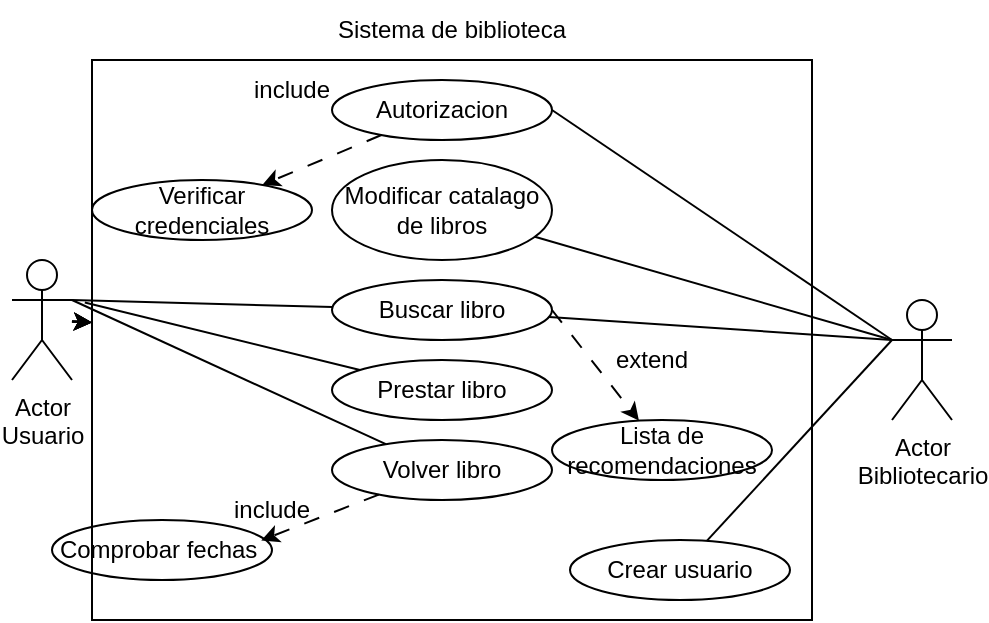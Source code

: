 <mxfile>
    <diagram id="BfuPQmWUCtc2PQ5sMBg7" name="Page-1">
        <mxGraphModel dx="727" dy="643" grid="1" gridSize="10" guides="1" tooltips="1" connect="1" arrows="1" fold="1" page="1" pageScale="1" pageWidth="827" pageHeight="1169" background="#ffffff" math="0" shadow="0">
            <root>
                <mxCell id="0"/>
                <mxCell id="1" parent="0"/>
                <mxCell id="12" value="" style="edgeStyle=none;html=1;fontColor=#000000;" edge="1" parent="1" source="2" target="8">
                    <mxGeometry relative="1" as="geometry"/>
                </mxCell>
                <mxCell id="13" value="" style="edgeStyle=none;html=1;fontColor=#000000;" edge="1" parent="1" source="2" target="8">
                    <mxGeometry relative="1" as="geometry"/>
                </mxCell>
                <mxCell id="14" value="" style="edgeStyle=none;html=1;fontColor=#000000;" edge="1" parent="1" source="2" target="8">
                    <mxGeometry relative="1" as="geometry"/>
                </mxCell>
                <mxCell id="15" value="" style="edgeStyle=none;html=1;fontColor=#000000;" edge="1" parent="1" source="2" target="8">
                    <mxGeometry relative="1" as="geometry"/>
                </mxCell>
                <mxCell id="2" value="&lt;font color=&quot;#000000&quot;&gt;Actor&lt;br&gt;&lt;/font&gt;&lt;span style=&quot;color: rgb(0, 0, 0);&quot;&gt;Usuario&lt;/span&gt;&lt;font color=&quot;#000000&quot;&gt;&lt;br&gt;&lt;/font&gt;" style="shape=umlActor;verticalLabelPosition=bottom;verticalAlign=top;html=1;outlineConnect=0;fillColor=none;strokeColor=#000000;" vertex="1" parent="1">
                    <mxGeometry x="80" y="220" width="30" height="60" as="geometry"/>
                </mxCell>
                <mxCell id="3" value="&lt;font color=&quot;#000000&quot;&gt;Actor&lt;br&gt;&lt;/font&gt;&lt;span style=&quot;color: rgb(0, 0, 0);&quot;&gt;Bibliotecario&lt;/span&gt;&lt;font color=&quot;#000000&quot;&gt;&lt;br&gt;&lt;/font&gt;" style="shape=umlActor;verticalLabelPosition=bottom;verticalAlign=top;html=1;outlineConnect=0;fillColor=none;strokeColor=#000000;" vertex="1" parent="1">
                    <mxGeometry x="520" y="240" width="30" height="60" as="geometry"/>
                </mxCell>
                <mxCell id="8" value="" style="rounded=0;whiteSpace=wrap;html=1;strokeColor=#000000;fontColor=#000000;fillColor=none;" vertex="1" parent="1">
                    <mxGeometry x="120" y="120" width="360" height="280" as="geometry"/>
                </mxCell>
                <mxCell id="9" value="&lt;font color=&quot;#000000&quot;&gt;Sistema de biblioteca&lt;br&gt;&lt;/font&gt;" style="text;html=1;strokeColor=none;fillColor=none;align=center;verticalAlign=middle;whiteSpace=wrap;rounded=0;" vertex="1" parent="1">
                    <mxGeometry x="210" y="90" width="180" height="30" as="geometry"/>
                </mxCell>
                <mxCell id="26" style="edgeStyle=none;html=1;fontColor=#000000;dashed=1;dashPattern=8 8;strokeColor=#000000;" edge="1" parent="1" source="10" target="22">
                    <mxGeometry relative="1" as="geometry"/>
                </mxCell>
                <mxCell id="32" style="edgeStyle=none;html=1;entryX=0;entryY=0.333;entryDx=0;entryDy=0;entryPerimeter=0;strokeColor=#000000;fontColor=#000000;exitX=1;exitY=0.5;exitDx=0;exitDy=0;endArrow=none;endFill=0;" edge="1" parent="1" source="10" target="3">
                    <mxGeometry relative="1" as="geometry"/>
                </mxCell>
                <mxCell id="10" value="Autorizacion" style="ellipse;whiteSpace=wrap;html=1;strokeColor=#000000;fontColor=#000000;fillColor=none;" vertex="1" parent="1">
                    <mxGeometry x="240" y="130" width="110" height="30" as="geometry"/>
                </mxCell>
                <mxCell id="33" style="edgeStyle=none;html=1;strokeColor=#000000;fontColor=#000000;endArrow=none;endFill=0;" edge="1" parent="1" source="16">
                    <mxGeometry relative="1" as="geometry">
                        <mxPoint x="520" y="260" as="targetPoint"/>
                    </mxGeometry>
                </mxCell>
                <mxCell id="16" value="Modificar catalago de libros" style="ellipse;whiteSpace=wrap;html=1;strokeColor=#000000;fontColor=#000000;fillColor=none;" vertex="1" parent="1">
                    <mxGeometry x="240" y="170" width="110" height="50" as="geometry"/>
                </mxCell>
                <mxCell id="36" style="edgeStyle=none;html=1;entryX=-0.01;entryY=0.433;entryDx=0;entryDy=0;entryPerimeter=0;strokeColor=#000000;fontColor=#000000;endArrow=none;endFill=0;" edge="1" parent="1" source="18" target="8">
                    <mxGeometry relative="1" as="geometry"/>
                </mxCell>
                <mxCell id="18" value="Prestar libro" style="ellipse;whiteSpace=wrap;html=1;strokeColor=#000000;fontColor=#000000;fillColor=none;" vertex="1" parent="1">
                    <mxGeometry x="240" y="270" width="110" height="30" as="geometry"/>
                </mxCell>
                <mxCell id="28" style="edgeStyle=none;html=1;entryX=0.951;entryY=0.34;entryDx=0;entryDy=0;dashed=1;dashPattern=8 8;strokeColor=#000000;fontColor=#000000;entryPerimeter=0;" edge="1" parent="1" source="19" target="24">
                    <mxGeometry relative="1" as="geometry"/>
                </mxCell>
                <mxCell id="37" style="edgeStyle=none;html=1;strokeColor=#000000;fontColor=#000000;endArrow=none;endFill=0;" edge="1" parent="1" source="19">
                    <mxGeometry relative="1" as="geometry">
                        <mxPoint x="110" y="240" as="targetPoint"/>
                    </mxGeometry>
                </mxCell>
                <mxCell id="19" value="Volver libro" style="ellipse;whiteSpace=wrap;html=1;strokeColor=#000000;fontColor=#000000;fillColor=none;" vertex="1" parent="1">
                    <mxGeometry x="240" y="310" width="110" height="30" as="geometry"/>
                </mxCell>
                <mxCell id="27" style="edgeStyle=none;html=1;dashed=1;dashPattern=8 8;strokeColor=#000000;fontColor=#000000;exitX=1;exitY=0.5;exitDx=0;exitDy=0;" edge="1" parent="1" source="20" target="23">
                    <mxGeometry relative="1" as="geometry"/>
                </mxCell>
                <mxCell id="34" style="edgeStyle=none;html=1;entryX=0;entryY=0.333;entryDx=0;entryDy=0;entryPerimeter=0;strokeColor=#000000;fontColor=#000000;endArrow=none;endFill=0;" edge="1" parent="1" source="20" target="3">
                    <mxGeometry relative="1" as="geometry"/>
                </mxCell>
                <mxCell id="35" style="edgeStyle=none;html=1;entryX=1;entryY=0.333;entryDx=0;entryDy=0;entryPerimeter=0;strokeColor=#000000;fontColor=#000000;endArrow=none;endFill=0;" edge="1" parent="1" source="20" target="2">
                    <mxGeometry relative="1" as="geometry"/>
                </mxCell>
                <mxCell id="20" value="Buscar libro" style="ellipse;whiteSpace=wrap;html=1;strokeColor=#000000;fontColor=#000000;fillColor=none;" vertex="1" parent="1">
                    <mxGeometry x="240" y="230" width="110" height="30" as="geometry"/>
                </mxCell>
                <mxCell id="38" style="edgeStyle=none;html=1;entryX=0;entryY=0.333;entryDx=0;entryDy=0;entryPerimeter=0;strokeColor=#000000;fontColor=#000000;endArrow=none;endFill=0;" edge="1" parent="1" source="21" target="3">
                    <mxGeometry relative="1" as="geometry"/>
                </mxCell>
                <mxCell id="21" value="Crear usuario" style="ellipse;whiteSpace=wrap;html=1;strokeColor=#000000;fontColor=#000000;fillColor=none;" vertex="1" parent="1">
                    <mxGeometry x="359" y="360" width="110" height="30" as="geometry"/>
                </mxCell>
                <mxCell id="22" value="Verificar credenciales" style="ellipse;whiteSpace=wrap;html=1;strokeColor=#000000;fontColor=#000000;fillColor=none;" vertex="1" parent="1">
                    <mxGeometry x="120" y="180" width="110" height="30" as="geometry"/>
                </mxCell>
                <mxCell id="23" value="Lista de recomendaciones" style="ellipse;whiteSpace=wrap;html=1;strokeColor=#000000;fontColor=#000000;fillColor=none;" vertex="1" parent="1">
                    <mxGeometry x="350" y="300" width="110" height="30" as="geometry"/>
                </mxCell>
                <mxCell id="24" value="Comprobar fechas&amp;nbsp;" style="ellipse;whiteSpace=wrap;html=1;strokeColor=#000000;fontColor=#000000;fillColor=none;" vertex="1" parent="1">
                    <mxGeometry x="100" y="350" width="110" height="30" as="geometry"/>
                </mxCell>
                <mxCell id="29" value="extend" style="text;html=1;strokeColor=none;fillColor=none;align=center;verticalAlign=middle;whiteSpace=wrap;rounded=0;fontColor=#000000;" vertex="1" parent="1">
                    <mxGeometry x="370" y="255" width="60" height="30" as="geometry"/>
                </mxCell>
                <mxCell id="30" value="include" style="text;html=1;strokeColor=none;fillColor=none;align=center;verticalAlign=middle;whiteSpace=wrap;rounded=0;fontColor=#000000;" vertex="1" parent="1">
                    <mxGeometry x="190" y="120" width="60" height="30" as="geometry"/>
                </mxCell>
                <mxCell id="31" value="include" style="text;html=1;strokeColor=none;fillColor=none;align=center;verticalAlign=middle;whiteSpace=wrap;rounded=0;fontColor=#000000;" vertex="1" parent="1">
                    <mxGeometry x="180" y="330" width="60" height="30" as="geometry"/>
                </mxCell>
            </root>
        </mxGraphModel>
    </diagram>
</mxfile>